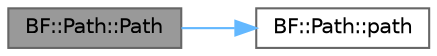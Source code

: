 digraph "BF::Path::Path"
{
 // LATEX_PDF_SIZE
  bgcolor="transparent";
  edge [fontname=Helvetica,fontsize=10,labelfontname=Helvetica,labelfontsize=10];
  node [fontname=Helvetica,fontsize=10,shape=box,height=0.2,width=0.4];
  rankdir="LR";
  Node1 [id="Node000001",label="BF::Path::Path",height=0.2,width=0.4,color="gray40", fillcolor="grey60", style="filled", fontcolor="black",tooltip=" "];
  Node1 -> Node2 [id="edge1_Node000001_Node000002",color="steelblue1",style="solid",tooltip=" "];
  Node2 [id="Node000002",label="BF::Path::path",height=0.2,width=0.4,color="grey40", fillcolor="white", style="filled",URL="$d1/dfa/classBF_1_1Path.html#a26c87d5efd8577eb21f13c65257c2a17",tooltip=" "];
}
